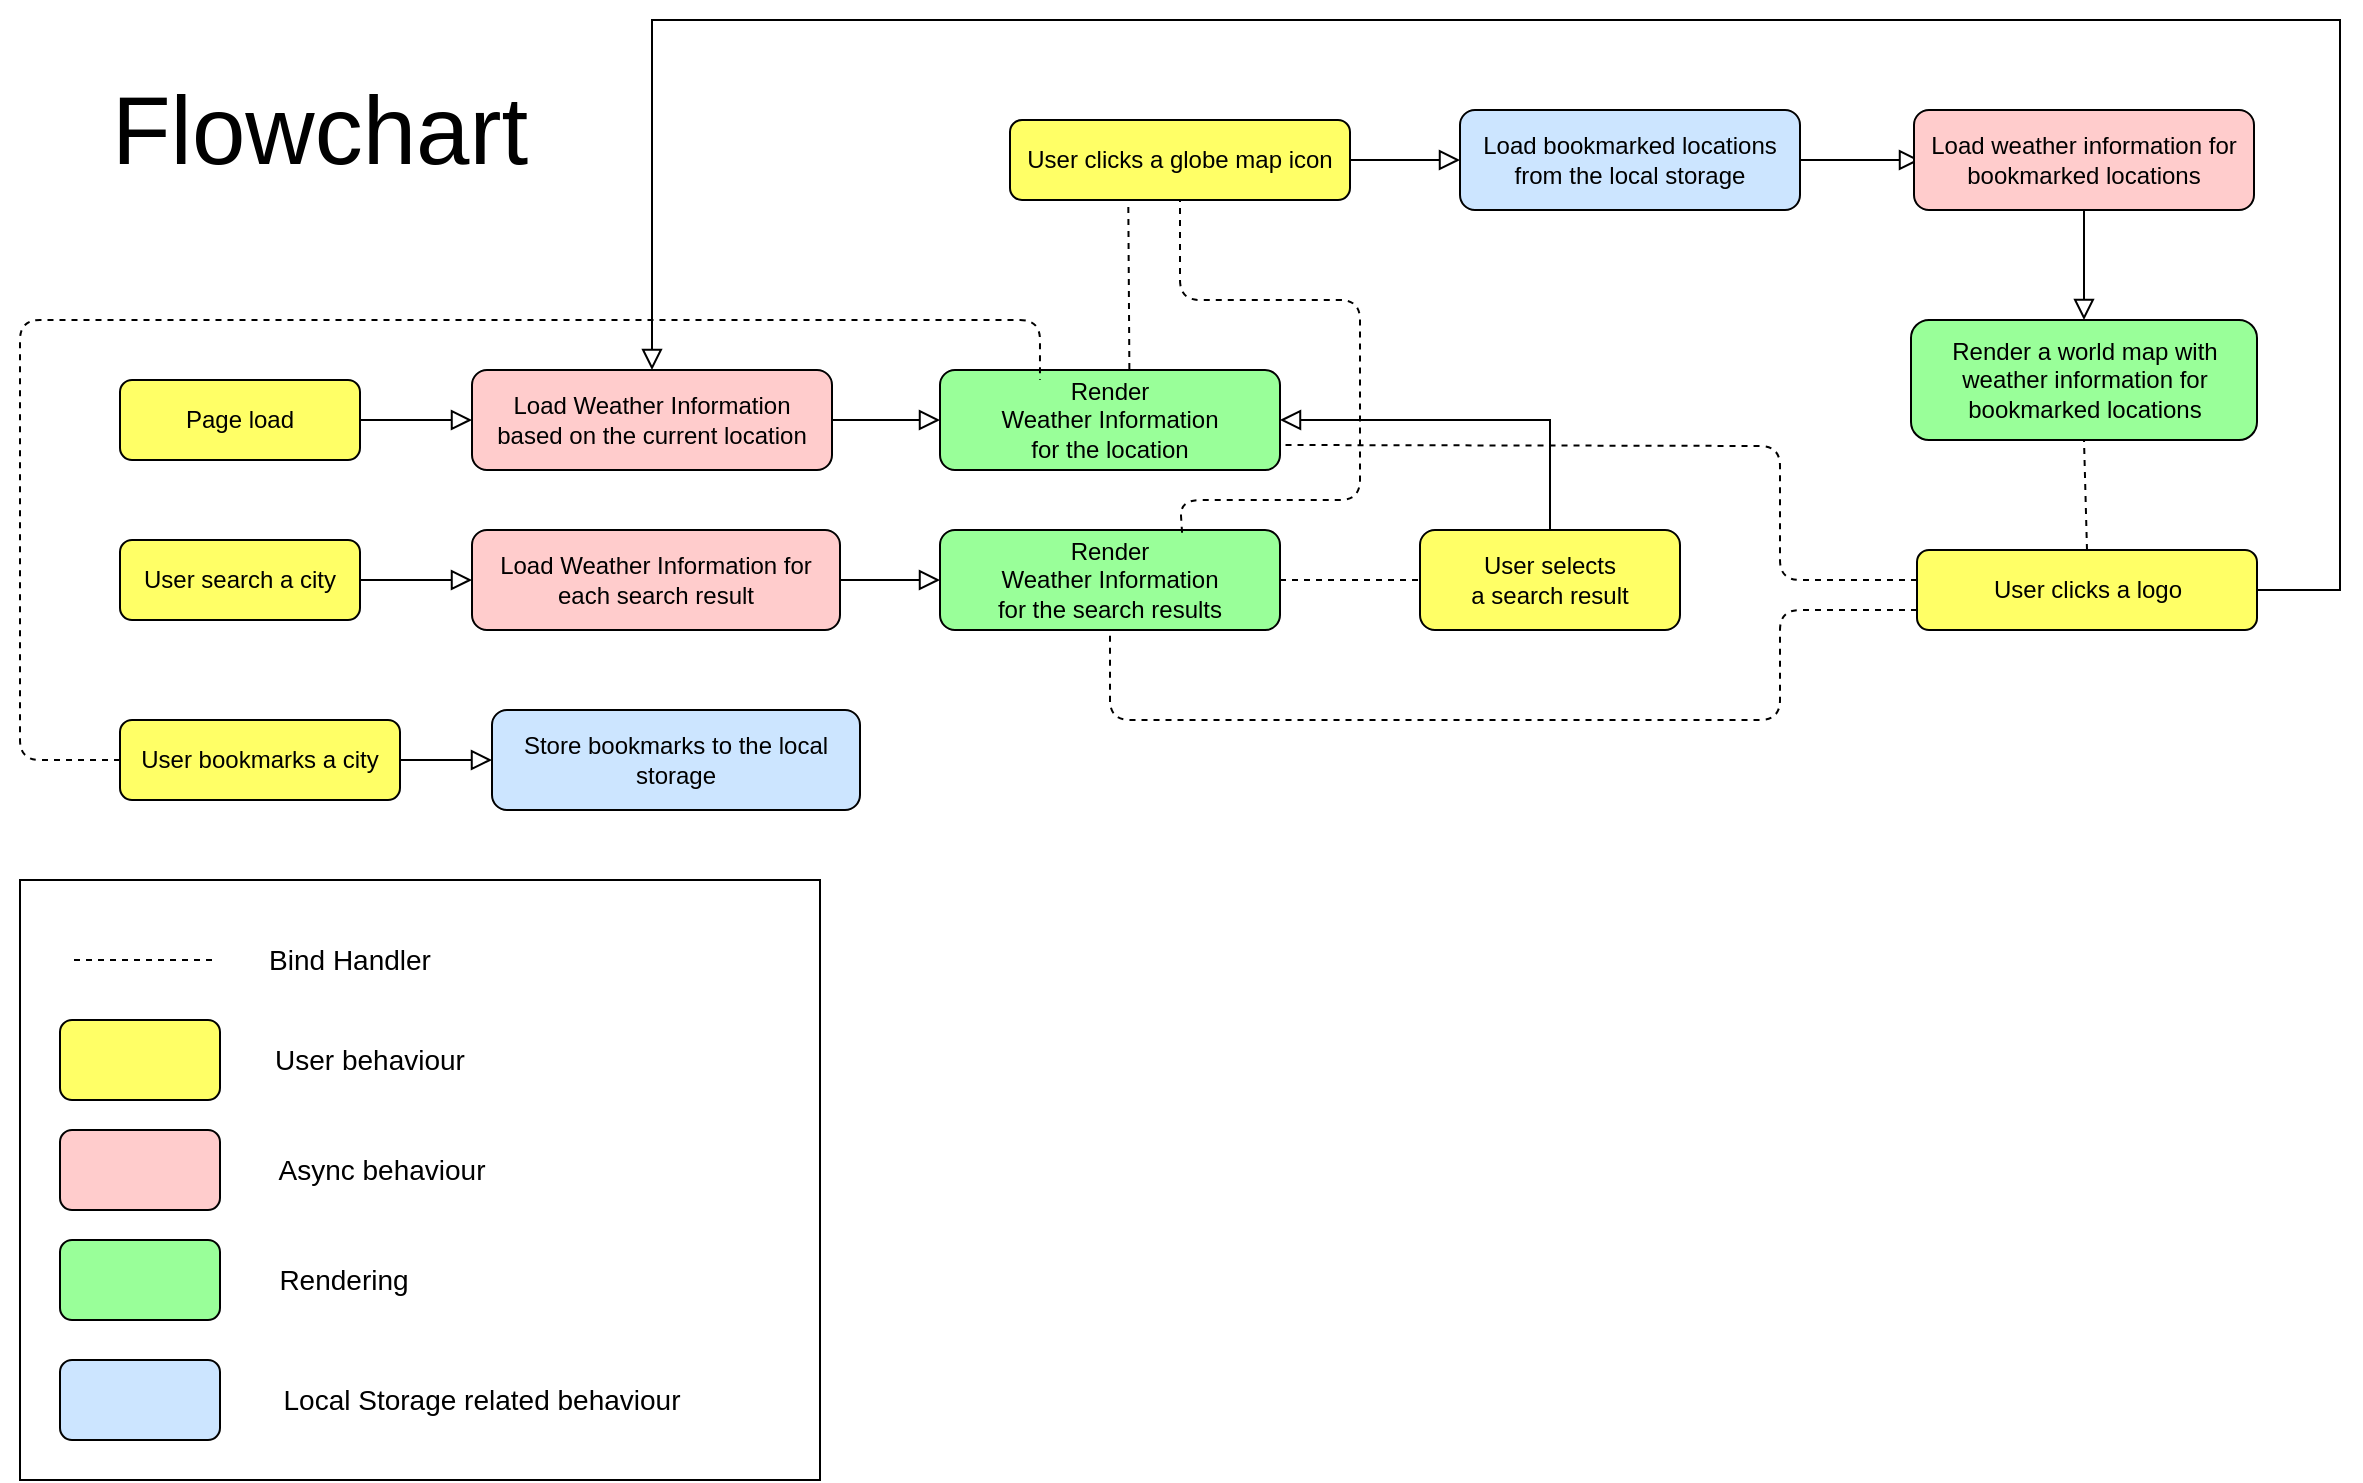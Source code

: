 <mxfile version="14.6.11" type="device"><diagram id="C5RBs43oDa-KdzZeNtuy" name="Page-1"><mxGraphModel dx="2471" dy="796" grid="1" gridSize="10" guides="1" tooltips="1" connect="1" arrows="1" fold="1" page="1" pageScale="1" pageWidth="827" pageHeight="1169" math="0" shadow="0"><root><mxCell id="WIyWlLk6GJQsqaUBKTNV-0"/><mxCell id="WIyWlLk6GJQsqaUBKTNV-1" parent="WIyWlLk6GJQsqaUBKTNV-0"/><mxCell id="zP0JhGBymOrx6t7-ERYI-48" value="" style="rounded=0;whiteSpace=wrap;html=1;fillColor=#FFFFFF;" vertex="1" parent="WIyWlLk6GJQsqaUBKTNV-1"><mxGeometry x="-120" y="440" width="400" height="300" as="geometry"/></mxCell><mxCell id="WIyWlLk6GJQsqaUBKTNV-2" value="" style="rounded=0;html=1;jettySize=auto;orthogonalLoop=1;fontSize=11;endArrow=block;endFill=0;endSize=8;strokeWidth=1;shadow=0;labelBackgroundColor=none;edgeStyle=orthogonalEdgeStyle;entryX=0;entryY=0.5;entryDx=0;entryDy=0;" parent="WIyWlLk6GJQsqaUBKTNV-1" source="WIyWlLk6GJQsqaUBKTNV-3" target="WIyWlLk6GJQsqaUBKTNV-11" edge="1"><mxGeometry relative="1" as="geometry"><mxPoint x="170" y="210" as="targetPoint"/></mxGeometry></mxCell><mxCell id="WIyWlLk6GJQsqaUBKTNV-3" value="Page load" style="rounded=1;whiteSpace=wrap;html=1;fontSize=12;glass=0;strokeWidth=1;shadow=0;fillColor=#FFFF66;" parent="WIyWlLk6GJQsqaUBKTNV-1" vertex="1"><mxGeometry x="-70" y="190" width="120" height="40" as="geometry"/></mxCell><mxCell id="WIyWlLk6GJQsqaUBKTNV-11" value="Load Weather Information&lt;br&gt;based on the current location" style="rounded=1;whiteSpace=wrap;html=1;fontSize=12;glass=0;strokeWidth=1;shadow=0;fillColor=#FFCCCC;" parent="WIyWlLk6GJQsqaUBKTNV-1" vertex="1"><mxGeometry x="106" y="185" width="180" height="50" as="geometry"/></mxCell><mxCell id="zP0JhGBymOrx6t7-ERYI-1" value="" style="rounded=0;html=1;jettySize=auto;orthogonalLoop=1;fontSize=11;endArrow=block;endFill=0;endSize=8;strokeWidth=1;shadow=0;labelBackgroundColor=none;edgeStyle=orthogonalEdgeStyle;exitX=1;exitY=0.5;exitDx=0;exitDy=0;" edge="1" parent="WIyWlLk6GJQsqaUBKTNV-1" source="WIyWlLk6GJQsqaUBKTNV-11"><mxGeometry relative="1" as="geometry"><mxPoint x="60" y="220" as="sourcePoint"/><mxPoint x="340" y="210" as="targetPoint"/></mxGeometry></mxCell><mxCell id="zP0JhGBymOrx6t7-ERYI-2" value="Render &lt;br&gt;Weather Information&lt;br&gt;for the location" style="rounded=1;whiteSpace=wrap;html=1;fontSize=12;glass=0;strokeWidth=1;shadow=0;fillColor=#99FF99;" vertex="1" parent="WIyWlLk6GJQsqaUBKTNV-1"><mxGeometry x="340" y="185" width="170" height="50" as="geometry"/></mxCell><mxCell id="zP0JhGBymOrx6t7-ERYI-3" value="User search a city" style="rounded=1;whiteSpace=wrap;html=1;fontSize=12;glass=0;strokeWidth=1;shadow=0;fillColor=#FFFF66;" vertex="1" parent="WIyWlLk6GJQsqaUBKTNV-1"><mxGeometry x="-70" y="270" width="120" height="40" as="geometry"/></mxCell><mxCell id="zP0JhGBymOrx6t7-ERYI-4" value="Load Weather Information for each search result" style="rounded=1;whiteSpace=wrap;html=1;fontSize=12;glass=0;strokeWidth=1;shadow=0;fillColor=#FFCCCC;" vertex="1" parent="WIyWlLk6GJQsqaUBKTNV-1"><mxGeometry x="106" y="265" width="184" height="50" as="geometry"/></mxCell><mxCell id="zP0JhGBymOrx6t7-ERYI-5" value="" style="rounded=0;html=1;jettySize=auto;orthogonalLoop=1;fontSize=11;endArrow=block;endFill=0;endSize=8;strokeWidth=1;shadow=0;labelBackgroundColor=none;edgeStyle=orthogonalEdgeStyle;entryX=0;entryY=0.5;entryDx=0;entryDy=0;exitX=1;exitY=0.5;exitDx=0;exitDy=0;" edge="1" parent="WIyWlLk6GJQsqaUBKTNV-1" source="zP0JhGBymOrx6t7-ERYI-3" target="zP0JhGBymOrx6t7-ERYI-4"><mxGeometry relative="1" as="geometry"><mxPoint x="60" y="220" as="sourcePoint"/><mxPoint x="116" y="220" as="targetPoint"/></mxGeometry></mxCell><mxCell id="zP0JhGBymOrx6t7-ERYI-6" value="" style="rounded=0;html=1;jettySize=auto;orthogonalLoop=1;fontSize=11;endArrow=block;endFill=0;endSize=8;strokeWidth=1;shadow=0;labelBackgroundColor=none;edgeStyle=orthogonalEdgeStyle;exitX=1;exitY=0.5;exitDx=0;exitDy=0;" edge="1" parent="WIyWlLk6GJQsqaUBKTNV-1" source="zP0JhGBymOrx6t7-ERYI-4"><mxGeometry relative="1" as="geometry"><mxPoint x="296" y="220" as="sourcePoint"/><mxPoint x="340" y="290" as="targetPoint"/></mxGeometry></mxCell><mxCell id="zP0JhGBymOrx6t7-ERYI-7" value="Render &lt;br&gt;Weather Information&lt;br&gt;for the search results" style="rounded=1;whiteSpace=wrap;html=1;fontSize=12;glass=0;strokeWidth=1;shadow=0;fillColor=#99FF99;" vertex="1" parent="WIyWlLk6GJQsqaUBKTNV-1"><mxGeometry x="340" y="265" width="170" height="50" as="geometry"/></mxCell><mxCell id="zP0JhGBymOrx6t7-ERYI-8" value="User selects&lt;br&gt;a search result" style="rounded=1;whiteSpace=wrap;html=1;fontSize=12;glass=0;strokeWidth=1;shadow=0;fillColor=#FFFF66;" vertex="1" parent="WIyWlLk6GJQsqaUBKTNV-1"><mxGeometry x="580" y="265" width="130" height="50" as="geometry"/></mxCell><mxCell id="zP0JhGBymOrx6t7-ERYI-10" value="" style="rounded=0;html=1;jettySize=auto;orthogonalLoop=1;fontSize=11;endArrow=block;endFill=0;endSize=8;strokeWidth=1;shadow=0;labelBackgroundColor=none;edgeStyle=orthogonalEdgeStyle;entryX=1;entryY=0.5;entryDx=0;entryDy=0;exitX=0.5;exitY=0;exitDx=0;exitDy=0;" edge="1" parent="WIyWlLk6GJQsqaUBKTNV-1" source="zP0JhGBymOrx6t7-ERYI-8" target="zP0JhGBymOrx6t7-ERYI-2"><mxGeometry relative="1" as="geometry"><mxPoint x="730" y="210" as="sourcePoint"/><mxPoint x="590" y="300" as="targetPoint"/></mxGeometry></mxCell><mxCell id="zP0JhGBymOrx6t7-ERYI-11" value="User bookmarks a city" style="rounded=1;whiteSpace=wrap;html=1;fontSize=12;glass=0;strokeWidth=1;shadow=0;fillColor=#FFFF66;" vertex="1" parent="WIyWlLk6GJQsqaUBKTNV-1"><mxGeometry x="-70" y="360" width="140" height="40" as="geometry"/></mxCell><mxCell id="zP0JhGBymOrx6t7-ERYI-12" value="" style="rounded=0;html=1;jettySize=auto;orthogonalLoop=1;fontSize=11;endArrow=block;endFill=0;endSize=8;strokeWidth=1;shadow=0;labelBackgroundColor=none;edgeStyle=orthogonalEdgeStyle;exitX=1;exitY=0.5;exitDx=0;exitDy=0;" edge="1" parent="WIyWlLk6GJQsqaUBKTNV-1" source="zP0JhGBymOrx6t7-ERYI-11"><mxGeometry relative="1" as="geometry"><mxPoint x="60" y="300" as="sourcePoint"/><mxPoint x="116" y="380" as="targetPoint"/></mxGeometry></mxCell><mxCell id="zP0JhGBymOrx6t7-ERYI-13" value="Store bookmarks to the local storage" style="rounded=1;whiteSpace=wrap;html=1;fontSize=12;glass=0;strokeWidth=1;shadow=0;fillColor=#CCE5FF;" vertex="1" parent="WIyWlLk6GJQsqaUBKTNV-1"><mxGeometry x="116" y="355" width="184" height="50" as="geometry"/></mxCell><mxCell id="zP0JhGBymOrx6t7-ERYI-14" value="" style="endArrow=none;dashed=1;html=1;exitX=0;exitY=0.5;exitDx=0;exitDy=0;entryX=0.294;entryY=0.1;entryDx=0;entryDy=0;entryPerimeter=0;" edge="1" parent="WIyWlLk6GJQsqaUBKTNV-1" source="zP0JhGBymOrx6t7-ERYI-11" target="zP0JhGBymOrx6t7-ERYI-2"><mxGeometry width="50" height="50" relative="1" as="geometry"><mxPoint x="350" y="440" as="sourcePoint"/><mxPoint x="357" y="190" as="targetPoint"/><Array as="points"><mxPoint x="-120" y="380"/><mxPoint x="-120" y="160"/><mxPoint x="390" y="160"/></Array></mxGeometry></mxCell><mxCell id="zP0JhGBymOrx6t7-ERYI-16" value="User clicks a globe map icon" style="rounded=1;whiteSpace=wrap;html=1;fontSize=12;glass=0;strokeWidth=1;shadow=0;fillColor=#FFFF66;" vertex="1" parent="WIyWlLk6GJQsqaUBKTNV-1"><mxGeometry x="375" y="60" width="170" height="40" as="geometry"/></mxCell><mxCell id="zP0JhGBymOrx6t7-ERYI-18" value="" style="endArrow=none;dashed=1;html=1;entryX=0.348;entryY=1.068;entryDx=0;entryDy=0;entryPerimeter=0;exitX=0.557;exitY=-0.009;exitDx=0;exitDy=0;exitPerimeter=0;" edge="1" parent="WIyWlLk6GJQsqaUBKTNV-1" source="zP0JhGBymOrx6t7-ERYI-2" target="zP0JhGBymOrx6t7-ERYI-16"><mxGeometry width="50" height="50" relative="1" as="geometry"><mxPoint x="340" y="260" as="sourcePoint"/><mxPoint x="390" y="210" as="targetPoint"/></mxGeometry></mxCell><mxCell id="zP0JhGBymOrx6t7-ERYI-19" value="" style="endArrow=none;dashed=1;html=1;entryX=0.5;entryY=1;entryDx=0;entryDy=0;exitX=0.712;exitY=0.027;exitDx=0;exitDy=0;exitPerimeter=0;" edge="1" parent="WIyWlLk6GJQsqaUBKTNV-1" source="zP0JhGBymOrx6t7-ERYI-7" target="zP0JhGBymOrx6t7-ERYI-16"><mxGeometry width="50" height="50" relative="1" as="geometry"><mxPoint x="444.69" y="194.55" as="sourcePoint"/><mxPoint x="444.16" y="112.72" as="targetPoint"/><Array as="points"><mxPoint x="460" y="250"/><mxPoint x="550" y="250"/><mxPoint x="550" y="150"/><mxPoint x="460" y="150"/></Array></mxGeometry></mxCell><mxCell id="zP0JhGBymOrx6t7-ERYI-20" value="" style="rounded=0;html=1;jettySize=auto;orthogonalLoop=1;fontSize=11;endArrow=block;endFill=0;endSize=8;strokeWidth=1;shadow=0;labelBackgroundColor=none;edgeStyle=orthogonalEdgeStyle;exitX=1;exitY=0.5;exitDx=0;exitDy=0;" edge="1" parent="WIyWlLk6GJQsqaUBKTNV-1" source="zP0JhGBymOrx6t7-ERYI-16"><mxGeometry relative="1" as="geometry"><mxPoint x="296" y="220" as="sourcePoint"/><mxPoint x="600" y="80" as="targetPoint"/></mxGeometry></mxCell><mxCell id="zP0JhGBymOrx6t7-ERYI-21" value="Load bookmarked locations from the local storage" style="rounded=1;whiteSpace=wrap;html=1;fontSize=12;glass=0;strokeWidth=1;shadow=0;fillColor=#CCE5FF;" vertex="1" parent="WIyWlLk6GJQsqaUBKTNV-1"><mxGeometry x="600" y="55" width="170" height="50" as="geometry"/></mxCell><mxCell id="zP0JhGBymOrx6t7-ERYI-22" value="" style="rounded=0;html=1;jettySize=auto;orthogonalLoop=1;fontSize=11;endArrow=block;endFill=0;endSize=8;strokeWidth=1;shadow=0;labelBackgroundColor=none;edgeStyle=orthogonalEdgeStyle;exitX=1;exitY=0.5;exitDx=0;exitDy=0;" edge="1" parent="WIyWlLk6GJQsqaUBKTNV-1" source="zP0JhGBymOrx6t7-ERYI-21"><mxGeometry relative="1" as="geometry"><mxPoint x="555" y="90" as="sourcePoint"/><mxPoint x="830" y="80" as="targetPoint"/></mxGeometry></mxCell><mxCell id="zP0JhGBymOrx6t7-ERYI-23" value="Load weather information for bookmarked locations" style="rounded=1;whiteSpace=wrap;html=1;fontSize=12;glass=0;strokeWidth=1;shadow=0;fillColor=#FFCCCC;" vertex="1" parent="WIyWlLk6GJQsqaUBKTNV-1"><mxGeometry x="827" y="55" width="170" height="50" as="geometry"/></mxCell><mxCell id="zP0JhGBymOrx6t7-ERYI-24" value="Render a world map with weather information for bookmarked locations" style="rounded=1;whiteSpace=wrap;html=1;fontSize=12;glass=0;strokeWidth=1;shadow=0;fillColor=#99FF99;" vertex="1" parent="WIyWlLk6GJQsqaUBKTNV-1"><mxGeometry x="825.5" y="160" width="173" height="60" as="geometry"/></mxCell><mxCell id="zP0JhGBymOrx6t7-ERYI-25" value="" style="rounded=0;html=1;jettySize=auto;orthogonalLoop=1;fontSize=11;endArrow=block;endFill=0;endSize=8;strokeWidth=1;shadow=0;labelBackgroundColor=none;edgeStyle=orthogonalEdgeStyle;exitX=0.5;exitY=1;exitDx=0;exitDy=0;entryX=0.5;entryY=0;entryDx=0;entryDy=0;" edge="1" parent="WIyWlLk6GJQsqaUBKTNV-1" source="zP0JhGBymOrx6t7-ERYI-23" target="zP0JhGBymOrx6t7-ERYI-24"><mxGeometry relative="1" as="geometry"><mxPoint x="780" y="90" as="sourcePoint"/><mxPoint x="840" y="90" as="targetPoint"/></mxGeometry></mxCell><mxCell id="zP0JhGBymOrx6t7-ERYI-27" value="" style="endArrow=none;dashed=1;html=1;exitX=1;exitY=0.5;exitDx=0;exitDy=0;entryX=0;entryY=0.5;entryDx=0;entryDy=0;" edge="1" parent="WIyWlLk6GJQsqaUBKTNV-1" source="zP0JhGBymOrx6t7-ERYI-7" target="zP0JhGBymOrx6t7-ERYI-8"><mxGeometry width="50" height="50" relative="1" as="geometry"><mxPoint x="580" y="290" as="sourcePoint"/><mxPoint x="630" y="240" as="targetPoint"/></mxGeometry></mxCell><mxCell id="zP0JhGBymOrx6t7-ERYI-28" value="User clicks a logo" style="rounded=1;whiteSpace=wrap;html=1;fontSize=12;glass=0;strokeWidth=1;shadow=0;fillColor=#FFFF66;" vertex="1" parent="WIyWlLk6GJQsqaUBKTNV-1"><mxGeometry x="828.5" y="275" width="170" height="40" as="geometry"/></mxCell><mxCell id="zP0JhGBymOrx6t7-ERYI-29" value="" style="endArrow=none;dashed=1;html=1;entryX=0.5;entryY=1;entryDx=0;entryDy=0;exitX=0.5;exitY=0;exitDx=0;exitDy=0;" edge="1" parent="WIyWlLk6GJQsqaUBKTNV-1" source="zP0JhGBymOrx6t7-ERYI-28" target="zP0JhGBymOrx6t7-ERYI-24"><mxGeometry width="50" height="50" relative="1" as="geometry"><mxPoint x="820" y="300" as="sourcePoint"/><mxPoint x="870" y="250" as="targetPoint"/></mxGeometry></mxCell><mxCell id="zP0JhGBymOrx6t7-ERYI-30" value="" style="rounded=0;html=1;jettySize=auto;orthogonalLoop=1;fontSize=11;endArrow=block;endFill=0;endSize=8;strokeWidth=1;shadow=0;labelBackgroundColor=none;edgeStyle=orthogonalEdgeStyle;exitX=1;exitY=0.5;exitDx=0;exitDy=0;entryX=0.5;entryY=0;entryDx=0;entryDy=0;" edge="1" parent="WIyWlLk6GJQsqaUBKTNV-1" source="zP0JhGBymOrx6t7-ERYI-28" target="WIyWlLk6GJQsqaUBKTNV-11"><mxGeometry relative="1" as="geometry"><mxPoint x="922" y="115" as="sourcePoint"/><mxPoint x="1180" y="200" as="targetPoint"/><Array as="points"><mxPoint x="1040" y="295"/><mxPoint x="1040" y="10"/><mxPoint x="196" y="10"/></Array></mxGeometry></mxCell><mxCell id="zP0JhGBymOrx6t7-ERYI-31" value="" style="endArrow=none;dashed=1;html=1;entryX=1;entryY=0.75;entryDx=0;entryDy=0;exitX=0;exitY=0.375;exitDx=0;exitDy=0;exitPerimeter=0;" edge="1" parent="WIyWlLk6GJQsqaUBKTNV-1" source="zP0JhGBymOrx6t7-ERYI-28" target="zP0JhGBymOrx6t7-ERYI-2"><mxGeometry width="50" height="50" relative="1" as="geometry"><mxPoint x="922" y="285" as="sourcePoint"/><mxPoint x="922" y="230" as="targetPoint"/><Array as="points"><mxPoint x="760" y="290"/><mxPoint x="760" y="223"/></Array></mxGeometry></mxCell><mxCell id="zP0JhGBymOrx6t7-ERYI-32" value="" style="endArrow=none;dashed=1;html=1;entryX=0.5;entryY=1;entryDx=0;entryDy=0;exitX=0;exitY=0.75;exitDx=0;exitDy=0;" edge="1" parent="WIyWlLk6GJQsqaUBKTNV-1" source="zP0JhGBymOrx6t7-ERYI-28" target="zP0JhGBymOrx6t7-ERYI-7"><mxGeometry width="50" height="50" relative="1" as="geometry"><mxPoint x="837" y="285" as="sourcePoint"/><mxPoint x="520" y="232.5" as="targetPoint"/><Array as="points"><mxPoint x="760" y="305"/><mxPoint x="760" y="360"/><mxPoint x="425" y="360"/></Array></mxGeometry></mxCell><mxCell id="zP0JhGBymOrx6t7-ERYI-34" value="" style="endArrow=none;dashed=1;html=1;" edge="1" parent="WIyWlLk6GJQsqaUBKTNV-1"><mxGeometry width="50" height="50" relative="1" as="geometry"><mxPoint x="-93" y="480" as="sourcePoint"/><mxPoint x="-23" y="480" as="targetPoint"/></mxGeometry></mxCell><mxCell id="zP0JhGBymOrx6t7-ERYI-35" value="&lt;font style=&quot;font-size: 14px&quot;&gt;Bind Handler&lt;/font&gt;" style="text;html=1;strokeColor=none;fillColor=none;align=center;verticalAlign=middle;whiteSpace=wrap;rounded=0;" vertex="1" parent="WIyWlLk6GJQsqaUBKTNV-1"><mxGeometry y="470" width="90" height="20" as="geometry"/></mxCell><mxCell id="zP0JhGBymOrx6t7-ERYI-37" value="" style="rounded=1;whiteSpace=wrap;html=1;fillColor=#FFFF66;" vertex="1" parent="WIyWlLk6GJQsqaUBKTNV-1"><mxGeometry x="-100" y="510" width="80" height="40" as="geometry"/></mxCell><mxCell id="zP0JhGBymOrx6t7-ERYI-41" value="" style="rounded=1;whiteSpace=wrap;html=1;fillColor=#FFCCCC;" vertex="1" parent="WIyWlLk6GJQsqaUBKTNV-1"><mxGeometry x="-100" y="565" width="80" height="40" as="geometry"/></mxCell><mxCell id="zP0JhGBymOrx6t7-ERYI-42" value="" style="rounded=1;whiteSpace=wrap;html=1;fillColor=#99FF99;" vertex="1" parent="WIyWlLk6GJQsqaUBKTNV-1"><mxGeometry x="-100" y="620" width="80" height="40" as="geometry"/></mxCell><mxCell id="zP0JhGBymOrx6t7-ERYI-43" value="" style="rounded=1;whiteSpace=wrap;html=1;fillColor=#CCE5FF;" vertex="1" parent="WIyWlLk6GJQsqaUBKTNV-1"><mxGeometry x="-100" y="680" width="80" height="40" as="geometry"/></mxCell><mxCell id="zP0JhGBymOrx6t7-ERYI-44" value="&lt;font style=&quot;font-size: 14px&quot;&gt;User behaviour&lt;/font&gt;" style="text;html=1;strokeColor=none;fillColor=none;align=center;verticalAlign=middle;whiteSpace=wrap;rounded=0;" vertex="1" parent="WIyWlLk6GJQsqaUBKTNV-1"><mxGeometry y="520" width="110" height="20" as="geometry"/></mxCell><mxCell id="zP0JhGBymOrx6t7-ERYI-45" value="&lt;font style=&quot;font-size: 14px&quot;&gt;Async behaviour&lt;/font&gt;" style="text;html=1;strokeColor=none;fillColor=none;align=center;verticalAlign=middle;whiteSpace=wrap;rounded=0;" vertex="1" parent="WIyWlLk6GJQsqaUBKTNV-1"><mxGeometry x="6" y="575" width="110" height="20" as="geometry"/></mxCell><mxCell id="zP0JhGBymOrx6t7-ERYI-46" value="&lt;font style=&quot;font-size: 14px&quot;&gt;Rendering&lt;/font&gt;" style="text;html=1;strokeColor=none;fillColor=none;align=center;verticalAlign=middle;whiteSpace=wrap;rounded=0;" vertex="1" parent="WIyWlLk6GJQsqaUBKTNV-1"><mxGeometry x="-3" y="630" width="90" height="20" as="geometry"/></mxCell><mxCell id="zP0JhGBymOrx6t7-ERYI-47" value="&lt;font style=&quot;font-size: 14px&quot;&gt;Local Storage related behaviour&lt;/font&gt;" style="text;html=1;strokeColor=none;fillColor=none;align=center;verticalAlign=middle;whiteSpace=wrap;rounded=0;" vertex="1" parent="WIyWlLk6GJQsqaUBKTNV-1"><mxGeometry x="6" y="690" width="210" height="20" as="geometry"/></mxCell><mxCell id="zP0JhGBymOrx6t7-ERYI-49" value="&lt;font style=&quot;font-size: 48px&quot;&gt;Flowchart&lt;/font&gt;" style="text;html=1;strokeColor=none;fillColor=none;align=center;verticalAlign=middle;whiteSpace=wrap;rounded=0;" vertex="1" parent="WIyWlLk6GJQsqaUBKTNV-1"><mxGeometry x="-130" y="55" width="320" height="20" as="geometry"/></mxCell></root></mxGraphModel></diagram></mxfile>